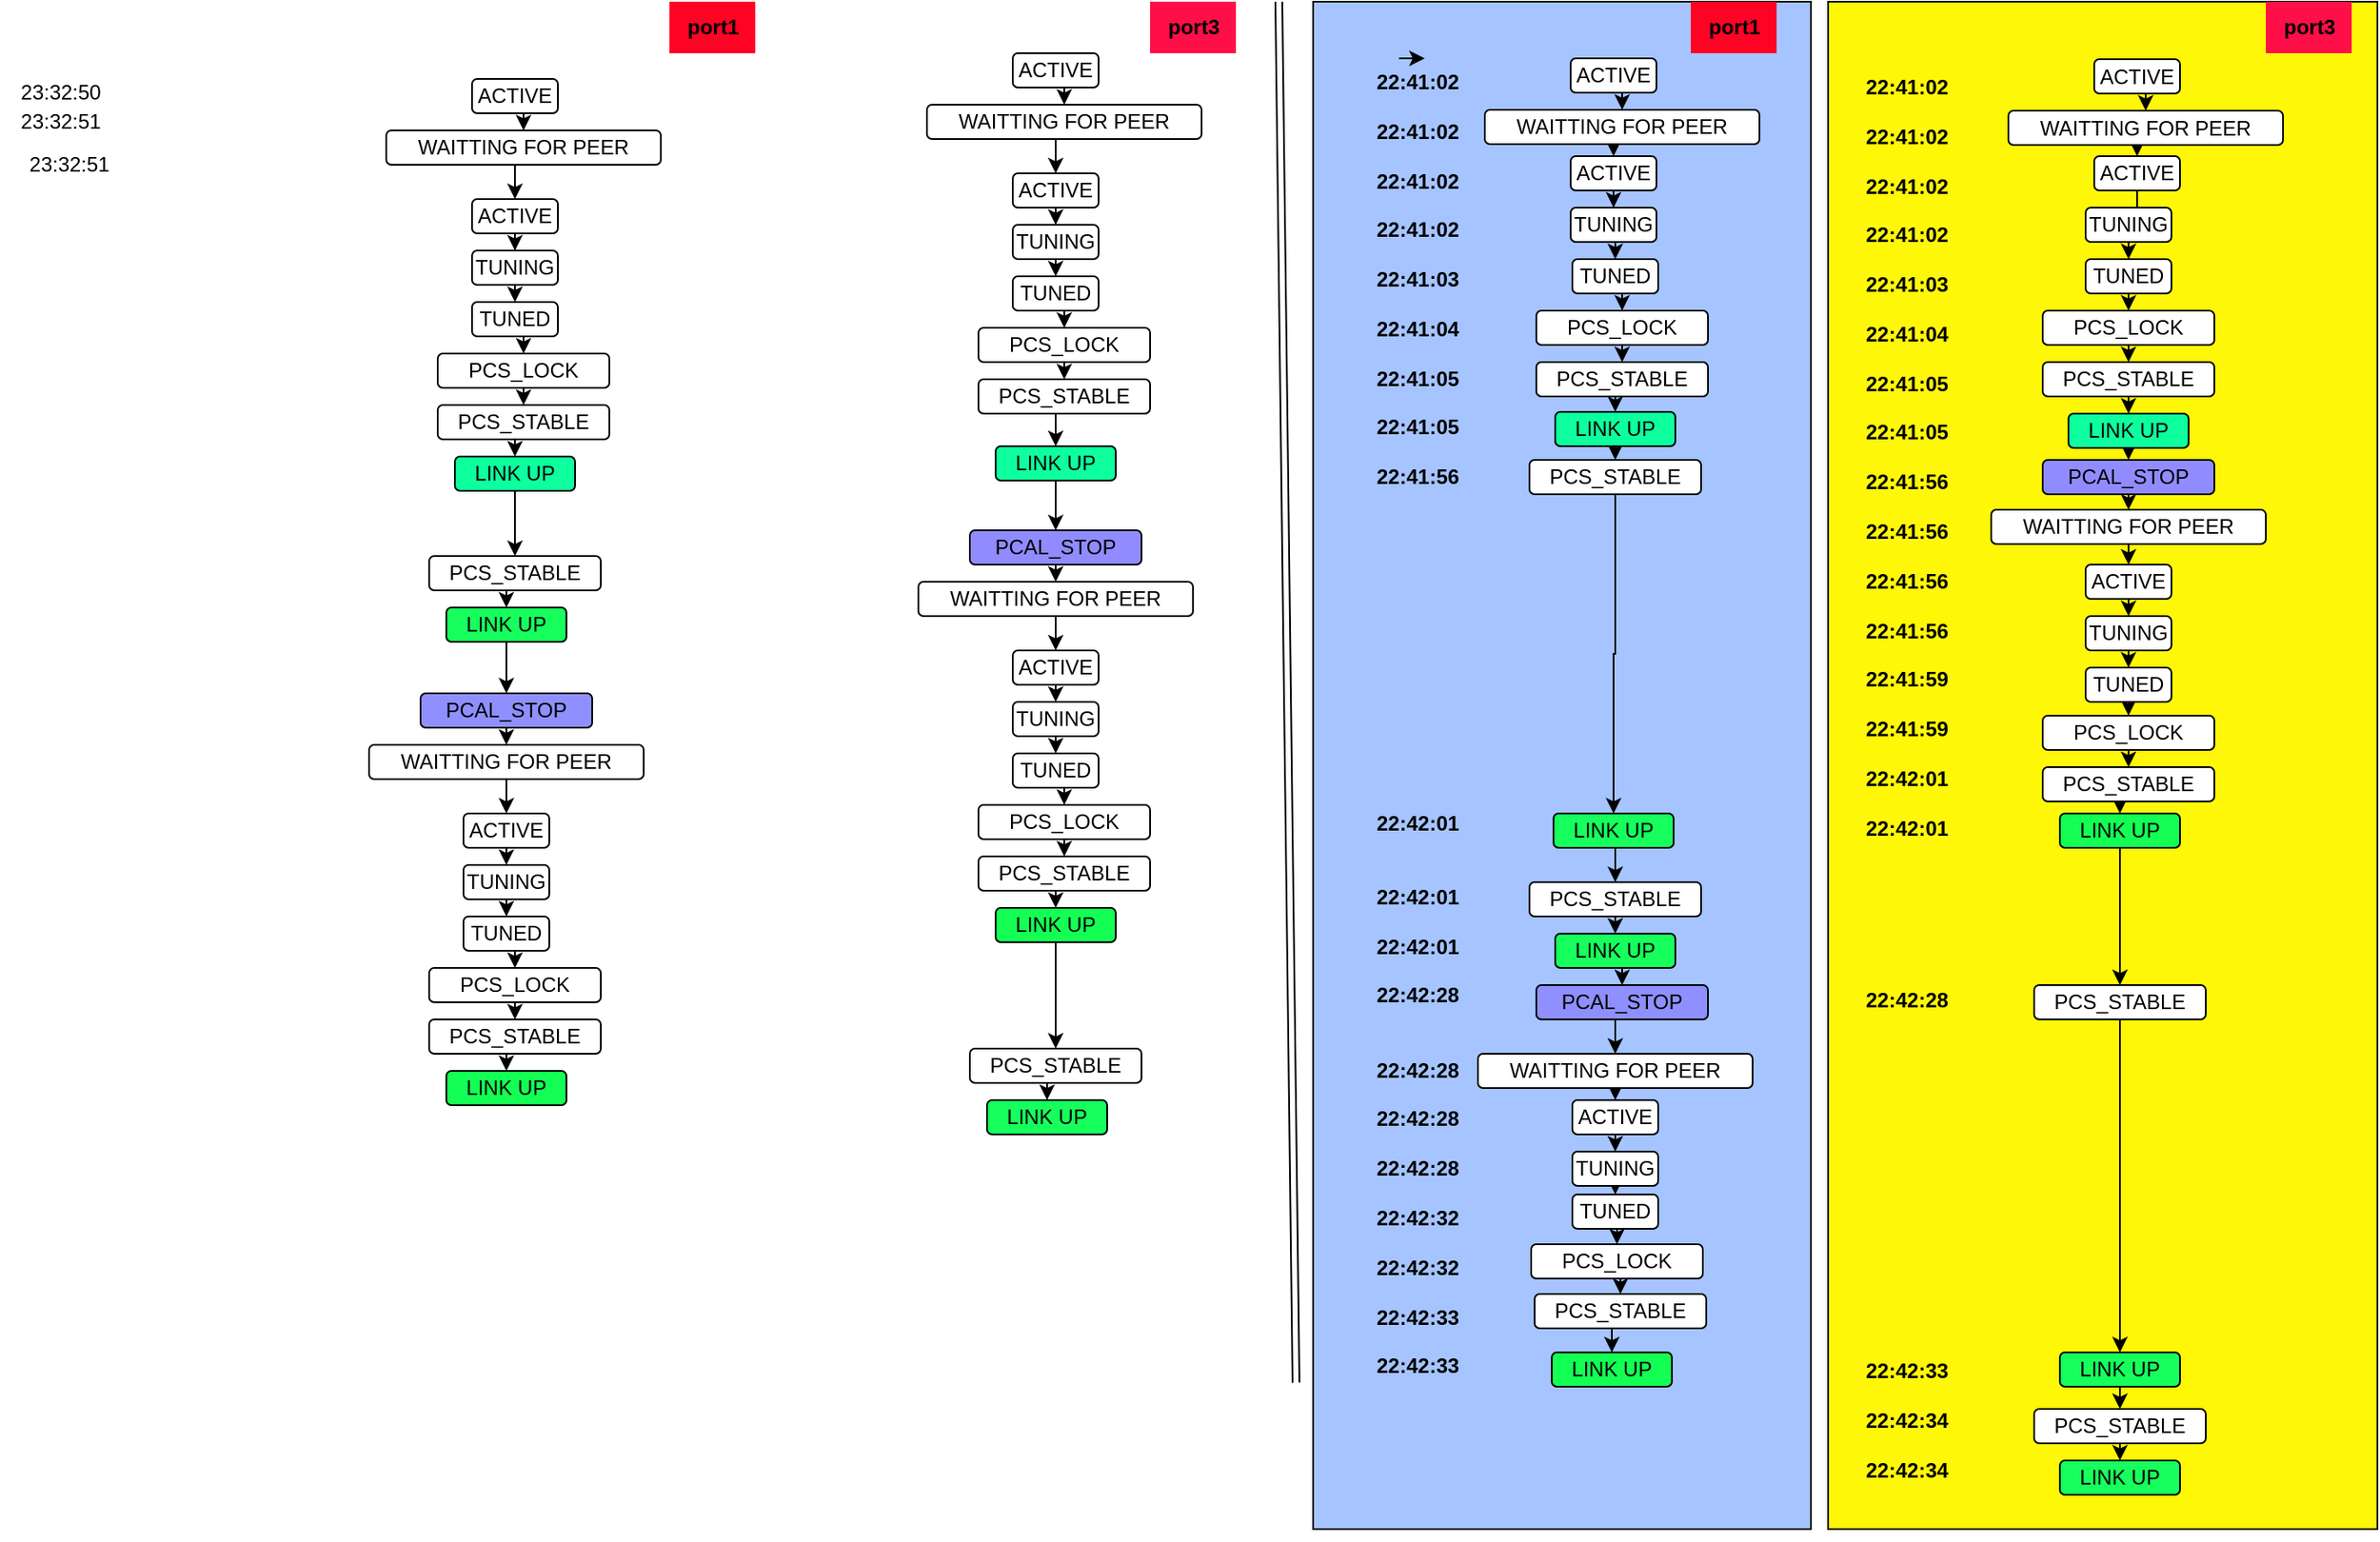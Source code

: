 <mxfile version="24.8.4">
  <diagram name="Page-1" id="fhFAsCIzdXZGrrx_TjSN">
    <mxGraphModel dx="1207" dy="592" grid="1" gridSize="10" guides="1" tooltips="1" connect="1" arrows="1" fold="1" page="1" pageScale="1" pageWidth="850" pageHeight="1100" math="0" shadow="0">
      <root>
        <mxCell id="0" />
        <mxCell id="1" parent="0" />
        <mxCell id="82fhSveqvJyXGWOy6nE--80" value="" style="whiteSpace=wrap;html=1;fillColor=#A6C4FF;" parent="1" vertex="1">
          <mxGeometry x="800" width="290" height="890" as="geometry" />
        </mxCell>
        <mxCell id="82fhSveqvJyXGWOy6nE--79" value="" style="whiteSpace=wrap;html=1;fillColor=#FFF708;" parent="1" vertex="1">
          <mxGeometry x="1100" width="320" height="890" as="geometry" />
        </mxCell>
        <mxCell id="82fhSveqvJyXGWOy6nE--40" style="edgeStyle=orthogonalEdgeStyle;rounded=0;orthogonalLoop=1;jettySize=auto;html=1;exitX=0.5;exitY=1;exitDx=0;exitDy=0;entryX=0.5;entryY=0;entryDx=0;entryDy=0;" parent="1" source="82fhSveqvJyXGWOy6nE--41" target="82fhSveqvJyXGWOy6nE--43" edge="1">
          <mxGeometry relative="1" as="geometry" />
        </mxCell>
        <mxCell id="82fhSveqvJyXGWOy6nE--41" value="ACTIVE" style="rounded=1;whiteSpace=wrap;html=1;" parent="1" vertex="1">
          <mxGeometry x="310" y="45" width="50" height="20" as="geometry" />
        </mxCell>
        <mxCell id="82fhSveqvJyXGWOy6nE--42" style="edgeStyle=orthogonalEdgeStyle;rounded=0;orthogonalLoop=1;jettySize=auto;html=1;exitX=0.5;exitY=1;exitDx=0;exitDy=0;entryX=0.5;entryY=0;entryDx=0;entryDy=0;" parent="1" source="82fhSveqvJyXGWOy6nE--43" target="82fhSveqvJyXGWOy6nE--45" edge="1">
          <mxGeometry relative="1" as="geometry" />
        </mxCell>
        <mxCell id="82fhSveqvJyXGWOy6nE--43" value="WAITTING FOR PEER" style="rounded=1;whiteSpace=wrap;html=1;" parent="1" vertex="1">
          <mxGeometry x="260" y="75" width="160" height="20" as="geometry" />
        </mxCell>
        <mxCell id="82fhSveqvJyXGWOy6nE--44" style="edgeStyle=orthogonalEdgeStyle;rounded=0;orthogonalLoop=1;jettySize=auto;html=1;exitX=0.5;exitY=1;exitDx=0;exitDy=0;" parent="1" source="82fhSveqvJyXGWOy6nE--45" target="82fhSveqvJyXGWOy6nE--47" edge="1">
          <mxGeometry relative="1" as="geometry" />
        </mxCell>
        <mxCell id="82fhSveqvJyXGWOy6nE--45" value="ACTIVE" style="rounded=1;whiteSpace=wrap;html=1;" parent="1" vertex="1">
          <mxGeometry x="310" y="115" width="50" height="20" as="geometry" />
        </mxCell>
        <mxCell id="82fhSveqvJyXGWOy6nE--46" style="edgeStyle=orthogonalEdgeStyle;rounded=0;orthogonalLoop=1;jettySize=auto;html=1;exitX=0.5;exitY=1;exitDx=0;exitDy=0;entryX=0.5;entryY=0;entryDx=0;entryDy=0;" parent="1" source="82fhSveqvJyXGWOy6nE--47" target="82fhSveqvJyXGWOy6nE--49" edge="1">
          <mxGeometry relative="1" as="geometry" />
        </mxCell>
        <mxCell id="82fhSveqvJyXGWOy6nE--47" value="TUNING" style="rounded=1;whiteSpace=wrap;html=1;" parent="1" vertex="1">
          <mxGeometry x="310" y="145" width="50" height="20" as="geometry" />
        </mxCell>
        <mxCell id="82fhSveqvJyXGWOy6nE--48" style="edgeStyle=orthogonalEdgeStyle;rounded=0;orthogonalLoop=1;jettySize=auto;html=1;exitX=0.5;exitY=1;exitDx=0;exitDy=0;entryX=0.5;entryY=0;entryDx=0;entryDy=0;" parent="1" source="82fhSveqvJyXGWOy6nE--49" target="82fhSveqvJyXGWOy6nE--51" edge="1">
          <mxGeometry relative="1" as="geometry" />
        </mxCell>
        <mxCell id="82fhSveqvJyXGWOy6nE--49" value="TUNED" style="rounded=1;whiteSpace=wrap;html=1;" parent="1" vertex="1">
          <mxGeometry x="310" y="175" width="50" height="20" as="geometry" />
        </mxCell>
        <mxCell id="82fhSveqvJyXGWOy6nE--50" style="edgeStyle=orthogonalEdgeStyle;rounded=0;orthogonalLoop=1;jettySize=auto;html=1;exitX=0.5;exitY=1;exitDx=0;exitDy=0;entryX=0.5;entryY=0;entryDx=0;entryDy=0;" parent="1" source="82fhSveqvJyXGWOy6nE--51" target="82fhSveqvJyXGWOy6nE--53" edge="1">
          <mxGeometry relative="1" as="geometry" />
        </mxCell>
        <mxCell id="82fhSveqvJyXGWOy6nE--51" value="PCS_LOCK" style="rounded=1;whiteSpace=wrap;html=1;" parent="1" vertex="1">
          <mxGeometry x="290" y="205" width="100" height="20" as="geometry" />
        </mxCell>
        <mxCell id="82fhSveqvJyXGWOy6nE--52" style="edgeStyle=orthogonalEdgeStyle;rounded=0;orthogonalLoop=1;jettySize=auto;html=1;exitX=0.5;exitY=1;exitDx=0;exitDy=0;entryX=0.5;entryY=0;entryDx=0;entryDy=0;" parent="1" source="82fhSveqvJyXGWOy6nE--53" target="82fhSveqvJyXGWOy6nE--55" edge="1">
          <mxGeometry relative="1" as="geometry" />
        </mxCell>
        <mxCell id="82fhSveqvJyXGWOy6nE--53" value="PCS_STABLE" style="rounded=1;whiteSpace=wrap;html=1;" parent="1" vertex="1">
          <mxGeometry x="290" y="235" width="100" height="20" as="geometry" />
        </mxCell>
        <mxCell id="-c0DdPRZS2cD63ygfUqH-4" style="edgeStyle=orthogonalEdgeStyle;rounded=0;orthogonalLoop=1;jettySize=auto;html=1;exitX=0.5;exitY=1;exitDx=0;exitDy=0;entryX=0.5;entryY=0;entryDx=0;entryDy=0;" edge="1" parent="1" source="82fhSveqvJyXGWOy6nE--55" target="82fhSveqvJyXGWOy6nE--73">
          <mxGeometry relative="1" as="geometry" />
        </mxCell>
        <mxCell id="82fhSveqvJyXGWOy6nE--55" value="LINK UP" style="rounded=1;whiteSpace=wrap;html=1;fillColor=#0DFF9E;" parent="1" vertex="1">
          <mxGeometry x="300" y="265" width="70" height="20" as="geometry" />
        </mxCell>
        <mxCell id="82fhSveqvJyXGWOy6nE--56" style="edgeStyle=orthogonalEdgeStyle;rounded=0;orthogonalLoop=1;jettySize=auto;html=1;exitX=0.5;exitY=1;exitDx=0;exitDy=0;entryX=0.5;entryY=0;entryDx=0;entryDy=0;" parent="1" source="82fhSveqvJyXGWOy6nE--57" target="82fhSveqvJyXGWOy6nE--59" edge="1">
          <mxGeometry relative="1" as="geometry" />
        </mxCell>
        <mxCell id="82fhSveqvJyXGWOy6nE--57" value="PCAL_STOP" style="rounded=1;whiteSpace=wrap;html=1;fillColor=#8F8FFF;" parent="1" vertex="1">
          <mxGeometry x="280" y="403" width="100" height="20" as="geometry" />
        </mxCell>
        <mxCell id="82fhSveqvJyXGWOy6nE--58" style="edgeStyle=orthogonalEdgeStyle;rounded=0;orthogonalLoop=1;jettySize=auto;html=1;exitX=0.5;exitY=1;exitDx=0;exitDy=0;entryX=0.5;entryY=0;entryDx=0;entryDy=0;" parent="1" source="82fhSveqvJyXGWOy6nE--59" target="82fhSveqvJyXGWOy6nE--61" edge="1">
          <mxGeometry relative="1" as="geometry" />
        </mxCell>
        <mxCell id="82fhSveqvJyXGWOy6nE--59" value="WAITTING FOR PEER" style="rounded=1;whiteSpace=wrap;html=1;" parent="1" vertex="1">
          <mxGeometry x="250" y="433" width="160" height="20" as="geometry" />
        </mxCell>
        <mxCell id="82fhSveqvJyXGWOy6nE--60" style="edgeStyle=orthogonalEdgeStyle;rounded=0;orthogonalLoop=1;jettySize=auto;html=1;exitX=0.5;exitY=1;exitDx=0;exitDy=0;entryX=0.5;entryY=0;entryDx=0;entryDy=0;" parent="1" source="82fhSveqvJyXGWOy6nE--61" target="82fhSveqvJyXGWOy6nE--63" edge="1">
          <mxGeometry relative="1" as="geometry" />
        </mxCell>
        <mxCell id="82fhSveqvJyXGWOy6nE--61" value="ACTIVE" style="rounded=1;whiteSpace=wrap;html=1;" parent="1" vertex="1">
          <mxGeometry x="305" y="473" width="50" height="20" as="geometry" />
        </mxCell>
        <mxCell id="82fhSveqvJyXGWOy6nE--62" style="edgeStyle=orthogonalEdgeStyle;rounded=0;orthogonalLoop=1;jettySize=auto;html=1;exitX=0.5;exitY=1;exitDx=0;exitDy=0;entryX=0.5;entryY=0;entryDx=0;entryDy=0;" parent="1" source="82fhSveqvJyXGWOy6nE--63" target="82fhSveqvJyXGWOy6nE--65" edge="1">
          <mxGeometry relative="1" as="geometry" />
        </mxCell>
        <mxCell id="82fhSveqvJyXGWOy6nE--63" value="TUNING" style="rounded=1;whiteSpace=wrap;html=1;" parent="1" vertex="1">
          <mxGeometry x="305" y="503" width="50" height="20" as="geometry" />
        </mxCell>
        <mxCell id="82fhSveqvJyXGWOy6nE--64" style="edgeStyle=orthogonalEdgeStyle;rounded=0;orthogonalLoop=1;jettySize=auto;html=1;exitX=0.5;exitY=1;exitDx=0;exitDy=0;entryX=0.5;entryY=0;entryDx=0;entryDy=0;" parent="1" source="82fhSveqvJyXGWOy6nE--65" target="82fhSveqvJyXGWOy6nE--67" edge="1">
          <mxGeometry relative="1" as="geometry" />
        </mxCell>
        <mxCell id="82fhSveqvJyXGWOy6nE--65" value="TUNED" style="rounded=1;whiteSpace=wrap;html=1;" parent="1" vertex="1">
          <mxGeometry x="305" y="533" width="50" height="20" as="geometry" />
        </mxCell>
        <mxCell id="82fhSveqvJyXGWOy6nE--66" style="edgeStyle=orthogonalEdgeStyle;rounded=0;orthogonalLoop=1;jettySize=auto;html=1;exitX=0.5;exitY=1;exitDx=0;exitDy=0;entryX=0.5;entryY=0;entryDx=0;entryDy=0;" parent="1" source="82fhSveqvJyXGWOy6nE--67" target="82fhSveqvJyXGWOy6nE--69" edge="1">
          <mxGeometry relative="1" as="geometry" />
        </mxCell>
        <mxCell id="82fhSveqvJyXGWOy6nE--67" value="PCS_LOCK" style="rounded=1;whiteSpace=wrap;html=1;" parent="1" vertex="1">
          <mxGeometry x="285" y="563" width="100" height="20" as="geometry" />
        </mxCell>
        <mxCell id="82fhSveqvJyXGWOy6nE--68" style="edgeStyle=orthogonalEdgeStyle;rounded=0;orthogonalLoop=1;jettySize=auto;html=1;exitX=0.5;exitY=1;exitDx=0;exitDy=0;entryX=0.5;entryY=0;entryDx=0;entryDy=0;" parent="1" source="82fhSveqvJyXGWOy6nE--69" target="82fhSveqvJyXGWOy6nE--71" edge="1">
          <mxGeometry relative="1" as="geometry" />
        </mxCell>
        <mxCell id="82fhSveqvJyXGWOy6nE--69" value="PCS_STABLE" style="rounded=1;whiteSpace=wrap;html=1;" parent="1" vertex="1">
          <mxGeometry x="285" y="593" width="100" height="20" as="geometry" />
        </mxCell>
        <mxCell id="82fhSveqvJyXGWOy6nE--71" value="LINK UP" style="rounded=1;whiteSpace=wrap;html=1;fillColor=#14FF53;" parent="1" vertex="1">
          <mxGeometry x="295" y="623" width="70" height="20" as="geometry" />
        </mxCell>
        <mxCell id="82fhSveqvJyXGWOy6nE--72" style="edgeStyle=orthogonalEdgeStyle;rounded=0;orthogonalLoop=1;jettySize=auto;html=1;exitX=0.5;exitY=1;exitDx=0;exitDy=0;entryX=0.5;entryY=0;entryDx=0;entryDy=0;" parent="1" source="82fhSveqvJyXGWOy6nE--73" target="82fhSveqvJyXGWOy6nE--74" edge="1">
          <mxGeometry relative="1" as="geometry" />
        </mxCell>
        <mxCell id="82fhSveqvJyXGWOy6nE--73" value="PCS_STABLE" style="rounded=1;whiteSpace=wrap;html=1;" parent="1" vertex="1">
          <mxGeometry x="285" y="323" width="100" height="20" as="geometry" />
        </mxCell>
        <mxCell id="-c0DdPRZS2cD63ygfUqH-5" style="edgeStyle=orthogonalEdgeStyle;rounded=0;orthogonalLoop=1;jettySize=auto;html=1;exitX=0.5;exitY=1;exitDx=0;exitDy=0;" edge="1" parent="1" source="82fhSveqvJyXGWOy6nE--74" target="82fhSveqvJyXGWOy6nE--57">
          <mxGeometry relative="1" as="geometry" />
        </mxCell>
        <mxCell id="82fhSveqvJyXGWOy6nE--74" value="LINK UP" style="rounded=1;whiteSpace=wrap;html=1;fillColor=#17FF5D;" parent="1" vertex="1">
          <mxGeometry x="295" y="353" width="70" height="20" as="geometry" />
        </mxCell>
        <mxCell id="82fhSveqvJyXGWOy6nE--82" value="port1" style="text;html=1;align=center;verticalAlign=middle;resizable=0;points=[];autosize=1;strokeColor=none;fillColor=#FF0324;fontStyle=1" parent="1" vertex="1">
          <mxGeometry x="425" width="50" height="30" as="geometry" />
        </mxCell>
        <mxCell id="-c0DdPRZS2cD63ygfUqH-6" style="edgeStyle=orthogonalEdgeStyle;rounded=0;orthogonalLoop=1;jettySize=auto;html=1;exitX=0.5;exitY=1;exitDx=0;exitDy=0;entryX=0.5;entryY=0;entryDx=0;entryDy=0;" edge="1" parent="1" source="-c0DdPRZS2cD63ygfUqH-7" target="-c0DdPRZS2cD63ygfUqH-9">
          <mxGeometry relative="1" as="geometry" />
        </mxCell>
        <mxCell id="-c0DdPRZS2cD63ygfUqH-7" value="ACTIVE" style="rounded=1;whiteSpace=wrap;html=1;" vertex="1" parent="1">
          <mxGeometry x="625" y="30" width="50" height="20" as="geometry" />
        </mxCell>
        <mxCell id="-c0DdPRZS2cD63ygfUqH-8" style="edgeStyle=orthogonalEdgeStyle;rounded=0;orthogonalLoop=1;jettySize=auto;html=1;exitX=0.5;exitY=1;exitDx=0;exitDy=0;entryX=0.5;entryY=0;entryDx=0;entryDy=0;" edge="1" parent="1" source="-c0DdPRZS2cD63ygfUqH-9" target="-c0DdPRZS2cD63ygfUqH-11">
          <mxGeometry relative="1" as="geometry" />
        </mxCell>
        <mxCell id="-c0DdPRZS2cD63ygfUqH-9" value="WAITTING FOR PEER" style="rounded=1;whiteSpace=wrap;html=1;" vertex="1" parent="1">
          <mxGeometry x="575" y="60" width="160" height="20" as="geometry" />
        </mxCell>
        <mxCell id="-c0DdPRZS2cD63ygfUqH-10" style="edgeStyle=orthogonalEdgeStyle;rounded=0;orthogonalLoop=1;jettySize=auto;html=1;exitX=0.5;exitY=1;exitDx=0;exitDy=0;" edge="1" parent="1" source="-c0DdPRZS2cD63ygfUqH-11" target="-c0DdPRZS2cD63ygfUqH-13">
          <mxGeometry relative="1" as="geometry" />
        </mxCell>
        <mxCell id="-c0DdPRZS2cD63ygfUqH-11" value="ACTIVE" style="rounded=1;whiteSpace=wrap;html=1;" vertex="1" parent="1">
          <mxGeometry x="625" y="100" width="50" height="20" as="geometry" />
        </mxCell>
        <mxCell id="-c0DdPRZS2cD63ygfUqH-12" style="edgeStyle=orthogonalEdgeStyle;rounded=0;orthogonalLoop=1;jettySize=auto;html=1;exitX=0.5;exitY=1;exitDx=0;exitDy=0;entryX=0.5;entryY=0;entryDx=0;entryDy=0;" edge="1" parent="1" source="-c0DdPRZS2cD63ygfUqH-13" target="-c0DdPRZS2cD63ygfUqH-15">
          <mxGeometry relative="1" as="geometry" />
        </mxCell>
        <mxCell id="-c0DdPRZS2cD63ygfUqH-13" value="TUNING" style="rounded=1;whiteSpace=wrap;html=1;" vertex="1" parent="1">
          <mxGeometry x="625" y="130" width="50" height="20" as="geometry" />
        </mxCell>
        <mxCell id="-c0DdPRZS2cD63ygfUqH-14" style="edgeStyle=orthogonalEdgeStyle;rounded=0;orthogonalLoop=1;jettySize=auto;html=1;exitX=0.5;exitY=1;exitDx=0;exitDy=0;entryX=0.5;entryY=0;entryDx=0;entryDy=0;" edge="1" parent="1" source="-c0DdPRZS2cD63ygfUqH-15" target="-c0DdPRZS2cD63ygfUqH-17">
          <mxGeometry relative="1" as="geometry" />
        </mxCell>
        <mxCell id="-c0DdPRZS2cD63ygfUqH-15" value="TUNED" style="rounded=1;whiteSpace=wrap;html=1;" vertex="1" parent="1">
          <mxGeometry x="625" y="160" width="50" height="20" as="geometry" />
        </mxCell>
        <mxCell id="-c0DdPRZS2cD63ygfUqH-16" style="edgeStyle=orthogonalEdgeStyle;rounded=0;orthogonalLoop=1;jettySize=auto;html=1;exitX=0.5;exitY=1;exitDx=0;exitDy=0;entryX=0.5;entryY=0;entryDx=0;entryDy=0;" edge="1" parent="1" source="-c0DdPRZS2cD63ygfUqH-17" target="-c0DdPRZS2cD63ygfUqH-19">
          <mxGeometry relative="1" as="geometry" />
        </mxCell>
        <mxCell id="-c0DdPRZS2cD63ygfUqH-17" value="PCS_LOCK" style="rounded=1;whiteSpace=wrap;html=1;" vertex="1" parent="1">
          <mxGeometry x="605" y="190" width="100" height="20" as="geometry" />
        </mxCell>
        <mxCell id="-c0DdPRZS2cD63ygfUqH-18" style="edgeStyle=orthogonalEdgeStyle;rounded=0;orthogonalLoop=1;jettySize=auto;html=1;exitX=0.5;exitY=1;exitDx=0;exitDy=0;entryX=0.5;entryY=0;entryDx=0;entryDy=0;" edge="1" parent="1" source="-c0DdPRZS2cD63ygfUqH-19" target="-c0DdPRZS2cD63ygfUqH-21">
          <mxGeometry relative="1" as="geometry" />
        </mxCell>
        <mxCell id="-c0DdPRZS2cD63ygfUqH-19" value="PCS_STABLE" style="rounded=1;whiteSpace=wrap;html=1;" vertex="1" parent="1">
          <mxGeometry x="605" y="220" width="100" height="20" as="geometry" />
        </mxCell>
        <mxCell id="-c0DdPRZS2cD63ygfUqH-20" style="edgeStyle=orthogonalEdgeStyle;rounded=0;orthogonalLoop=1;jettySize=auto;html=1;exitX=0.5;exitY=1;exitDx=0;exitDy=0;entryX=0.5;entryY=0;entryDx=0;entryDy=0;" edge="1" parent="1" source="-c0DdPRZS2cD63ygfUqH-21" target="-c0DdPRZS2cD63ygfUqH-23">
          <mxGeometry relative="1" as="geometry" />
        </mxCell>
        <mxCell id="-c0DdPRZS2cD63ygfUqH-21" value="LINK UP" style="rounded=1;whiteSpace=wrap;html=1;fillColor=#0DFF9E;" vertex="1" parent="1">
          <mxGeometry x="615" y="259" width="70" height="20" as="geometry" />
        </mxCell>
        <mxCell id="-c0DdPRZS2cD63ygfUqH-22" style="edgeStyle=orthogonalEdgeStyle;rounded=0;orthogonalLoop=1;jettySize=auto;html=1;exitX=0.5;exitY=1;exitDx=0;exitDy=0;entryX=0.5;entryY=0;entryDx=0;entryDy=0;" edge="1" parent="1" source="-c0DdPRZS2cD63ygfUqH-23" target="-c0DdPRZS2cD63ygfUqH-25">
          <mxGeometry relative="1" as="geometry" />
        </mxCell>
        <mxCell id="-c0DdPRZS2cD63ygfUqH-23" value="PCAL_STOP" style="rounded=1;whiteSpace=wrap;html=1;fillColor=#908CFF;" vertex="1" parent="1">
          <mxGeometry x="600" y="308" width="100" height="20" as="geometry" />
        </mxCell>
        <mxCell id="-c0DdPRZS2cD63ygfUqH-24" style="edgeStyle=orthogonalEdgeStyle;rounded=0;orthogonalLoop=1;jettySize=auto;html=1;exitX=0.5;exitY=1;exitDx=0;exitDy=0;entryX=0.5;entryY=0;entryDx=0;entryDy=0;" edge="1" parent="1" source="-c0DdPRZS2cD63ygfUqH-25" target="-c0DdPRZS2cD63ygfUqH-27">
          <mxGeometry relative="1" as="geometry" />
        </mxCell>
        <mxCell id="-c0DdPRZS2cD63ygfUqH-25" value="WAITTING FOR PEER" style="rounded=1;whiteSpace=wrap;html=1;" vertex="1" parent="1">
          <mxGeometry x="570" y="338" width="160" height="20" as="geometry" />
        </mxCell>
        <mxCell id="-c0DdPRZS2cD63ygfUqH-26" style="edgeStyle=orthogonalEdgeStyle;rounded=0;orthogonalLoop=1;jettySize=auto;html=1;exitX=0.5;exitY=1;exitDx=0;exitDy=0;entryX=0.5;entryY=0;entryDx=0;entryDy=0;" edge="1" parent="1" source="-c0DdPRZS2cD63ygfUqH-27" target="-c0DdPRZS2cD63ygfUqH-29">
          <mxGeometry relative="1" as="geometry" />
        </mxCell>
        <mxCell id="-c0DdPRZS2cD63ygfUqH-27" value="ACTIVE" style="rounded=1;whiteSpace=wrap;html=1;" vertex="1" parent="1">
          <mxGeometry x="625" y="378" width="50" height="20" as="geometry" />
        </mxCell>
        <mxCell id="-c0DdPRZS2cD63ygfUqH-28" style="edgeStyle=orthogonalEdgeStyle;rounded=0;orthogonalLoop=1;jettySize=auto;html=1;exitX=0.5;exitY=1;exitDx=0;exitDy=0;entryX=0.5;entryY=0;entryDx=0;entryDy=0;" edge="1" parent="1" source="-c0DdPRZS2cD63ygfUqH-29" target="-c0DdPRZS2cD63ygfUqH-31">
          <mxGeometry relative="1" as="geometry" />
        </mxCell>
        <mxCell id="-c0DdPRZS2cD63ygfUqH-29" value="TUNING" style="rounded=1;whiteSpace=wrap;html=1;" vertex="1" parent="1">
          <mxGeometry x="625" y="408" width="50" height="20" as="geometry" />
        </mxCell>
        <mxCell id="-c0DdPRZS2cD63ygfUqH-30" style="edgeStyle=orthogonalEdgeStyle;rounded=0;orthogonalLoop=1;jettySize=auto;html=1;exitX=0.5;exitY=1;exitDx=0;exitDy=0;entryX=0.5;entryY=0;entryDx=0;entryDy=0;" edge="1" parent="1" source="-c0DdPRZS2cD63ygfUqH-31" target="-c0DdPRZS2cD63ygfUqH-33">
          <mxGeometry relative="1" as="geometry" />
        </mxCell>
        <mxCell id="-c0DdPRZS2cD63ygfUqH-31" value="TUNED" style="rounded=1;whiteSpace=wrap;html=1;" vertex="1" parent="1">
          <mxGeometry x="625" y="438" width="50" height="20" as="geometry" />
        </mxCell>
        <mxCell id="-c0DdPRZS2cD63ygfUqH-32" style="edgeStyle=orthogonalEdgeStyle;rounded=0;orthogonalLoop=1;jettySize=auto;html=1;exitX=0.5;exitY=1;exitDx=0;exitDy=0;entryX=0.5;entryY=0;entryDx=0;entryDy=0;" edge="1" parent="1" source="-c0DdPRZS2cD63ygfUqH-33" target="-c0DdPRZS2cD63ygfUqH-35">
          <mxGeometry relative="1" as="geometry" />
        </mxCell>
        <mxCell id="-c0DdPRZS2cD63ygfUqH-33" value="PCS_LOCK" style="rounded=1;whiteSpace=wrap;html=1;" vertex="1" parent="1">
          <mxGeometry x="605" y="468" width="100" height="20" as="geometry" />
        </mxCell>
        <mxCell id="-c0DdPRZS2cD63ygfUqH-34" style="edgeStyle=orthogonalEdgeStyle;rounded=0;orthogonalLoop=1;jettySize=auto;html=1;exitX=0.5;exitY=1;exitDx=0;exitDy=0;entryX=0.5;entryY=0;entryDx=0;entryDy=0;" edge="1" parent="1" source="-c0DdPRZS2cD63ygfUqH-35" target="-c0DdPRZS2cD63ygfUqH-37">
          <mxGeometry relative="1" as="geometry" />
        </mxCell>
        <mxCell id="-c0DdPRZS2cD63ygfUqH-35" value="PCS_STABLE" style="rounded=1;whiteSpace=wrap;html=1;" vertex="1" parent="1">
          <mxGeometry x="605" y="498" width="100" height="20" as="geometry" />
        </mxCell>
        <mxCell id="-c0DdPRZS2cD63ygfUqH-36" style="edgeStyle=orthogonalEdgeStyle;rounded=0;orthogonalLoop=1;jettySize=auto;html=1;exitX=0.5;exitY=1;exitDx=0;exitDy=0;entryX=0.5;entryY=0;entryDx=0;entryDy=0;" edge="1" parent="1" source="-c0DdPRZS2cD63ygfUqH-37" target="-c0DdPRZS2cD63ygfUqH-39">
          <mxGeometry relative="1" as="geometry" />
        </mxCell>
        <mxCell id="-c0DdPRZS2cD63ygfUqH-37" value="LINK UP" style="rounded=1;whiteSpace=wrap;html=1;fillColor=#14FF53;" vertex="1" parent="1">
          <mxGeometry x="615" y="528" width="70" height="20" as="geometry" />
        </mxCell>
        <mxCell id="-c0DdPRZS2cD63ygfUqH-38" style="edgeStyle=orthogonalEdgeStyle;rounded=0;orthogonalLoop=1;jettySize=auto;html=1;exitX=0.5;exitY=1;exitDx=0;exitDy=0;entryX=0.5;entryY=0;entryDx=0;entryDy=0;" edge="1" parent="1" source="-c0DdPRZS2cD63ygfUqH-39" target="-c0DdPRZS2cD63ygfUqH-40">
          <mxGeometry relative="1" as="geometry" />
        </mxCell>
        <mxCell id="-c0DdPRZS2cD63ygfUqH-39" value="PCS_STABLE" style="rounded=1;whiteSpace=wrap;html=1;" vertex="1" parent="1">
          <mxGeometry x="600" y="610" width="100" height="20" as="geometry" />
        </mxCell>
        <mxCell id="-c0DdPRZS2cD63ygfUqH-40" value="LINK UP" style="rounded=1;whiteSpace=wrap;html=1;fillColor=#17FF5D;" vertex="1" parent="1">
          <mxGeometry x="610" y="640" width="70" height="20" as="geometry" />
        </mxCell>
        <mxCell id="-c0DdPRZS2cD63ygfUqH-41" value="port3" style="text;html=1;align=center;verticalAlign=middle;resizable=0;points=[];autosize=1;strokeColor=none;fillColor=#FF0F47;fontStyle=1" vertex="1" parent="1">
          <mxGeometry x="705" width="50" height="30" as="geometry" />
        </mxCell>
        <mxCell id="-c0DdPRZS2cD63ygfUqH-43" value="23:32:50" style="text;html=1;align=center;verticalAlign=middle;resizable=0;points=[];autosize=1;strokeColor=none;fillColor=none;" vertex="1" parent="1">
          <mxGeometry x="35" y="38" width="70" height="30" as="geometry" />
        </mxCell>
        <mxCell id="-c0DdPRZS2cD63ygfUqH-44" value="23:32:51" style="text;html=1;align=center;verticalAlign=middle;resizable=0;points=[];autosize=1;strokeColor=none;fillColor=none;" vertex="1" parent="1">
          <mxGeometry x="35" y="55" width="70" height="30" as="geometry" />
        </mxCell>
        <mxCell id="-c0DdPRZS2cD63ygfUqH-45" value="23:32:51" style="text;html=1;align=center;verticalAlign=middle;resizable=0;points=[];autosize=1;strokeColor=none;fillColor=none;" vertex="1" parent="1">
          <mxGeometry x="40" y="80" width="70" height="30" as="geometry" />
        </mxCell>
        <mxCell id="-c0DdPRZS2cD63ygfUqH-46" style="edgeStyle=orthogonalEdgeStyle;rounded=0;orthogonalLoop=1;jettySize=auto;html=1;exitX=0.5;exitY=1;exitDx=0;exitDy=0;entryX=0.5;entryY=0;entryDx=0;entryDy=0;" edge="1" parent="1" source="-c0DdPRZS2cD63ygfUqH-47" target="-c0DdPRZS2cD63ygfUqH-49">
          <mxGeometry relative="1" as="geometry" />
        </mxCell>
        <mxCell id="-c0DdPRZS2cD63ygfUqH-47" value="ACTIVE" style="rounded=1;whiteSpace=wrap;html=1;" vertex="1" parent="1">
          <mxGeometry x="950" y="33" width="50" height="20" as="geometry" />
        </mxCell>
        <mxCell id="-c0DdPRZS2cD63ygfUqH-48" style="edgeStyle=orthogonalEdgeStyle;rounded=0;orthogonalLoop=1;jettySize=auto;html=1;exitX=0.5;exitY=1;exitDx=0;exitDy=0;entryX=0.5;entryY=0;entryDx=0;entryDy=0;" edge="1" parent="1" source="-c0DdPRZS2cD63ygfUqH-49" target="-c0DdPRZS2cD63ygfUqH-51">
          <mxGeometry relative="1" as="geometry" />
        </mxCell>
        <mxCell id="-c0DdPRZS2cD63ygfUqH-49" value="WAITTING FOR PEER" style="rounded=1;whiteSpace=wrap;html=1;" vertex="1" parent="1">
          <mxGeometry x="900" y="63" width="160" height="20" as="geometry" />
        </mxCell>
        <mxCell id="-c0DdPRZS2cD63ygfUqH-50" style="edgeStyle=orthogonalEdgeStyle;rounded=0;orthogonalLoop=1;jettySize=auto;html=1;exitX=0.5;exitY=1;exitDx=0;exitDy=0;" edge="1" parent="1" source="-c0DdPRZS2cD63ygfUqH-51" target="-c0DdPRZS2cD63ygfUqH-53">
          <mxGeometry relative="1" as="geometry" />
        </mxCell>
        <mxCell id="-c0DdPRZS2cD63ygfUqH-51" value="ACTIVE" style="rounded=1;whiteSpace=wrap;html=1;" vertex="1" parent="1">
          <mxGeometry x="950" y="90" width="50" height="20" as="geometry" />
        </mxCell>
        <mxCell id="-c0DdPRZS2cD63ygfUqH-130" style="edgeStyle=orthogonalEdgeStyle;rounded=0;orthogonalLoop=1;jettySize=auto;html=1;exitX=0.5;exitY=1;exitDx=0;exitDy=0;entryX=0.5;entryY=0;entryDx=0;entryDy=0;" edge="1" parent="1" source="-c0DdPRZS2cD63ygfUqH-53" target="-c0DdPRZS2cD63ygfUqH-129">
          <mxGeometry relative="1" as="geometry" />
        </mxCell>
        <mxCell id="-c0DdPRZS2cD63ygfUqH-53" value="TUNING" style="rounded=1;whiteSpace=wrap;html=1;" vertex="1" parent="1">
          <mxGeometry x="950" y="120" width="50" height="20" as="geometry" />
        </mxCell>
        <mxCell id="-c0DdPRZS2cD63ygfUqH-56" style="edgeStyle=orthogonalEdgeStyle;rounded=0;orthogonalLoop=1;jettySize=auto;html=1;exitX=0.5;exitY=1;exitDx=0;exitDy=0;entryX=0.5;entryY=0;entryDx=0;entryDy=0;" edge="1" parent="1" source="-c0DdPRZS2cD63ygfUqH-57" target="-c0DdPRZS2cD63ygfUqH-59">
          <mxGeometry relative="1" as="geometry" />
        </mxCell>
        <mxCell id="-c0DdPRZS2cD63ygfUqH-57" value="PCS_LOCK" style="rounded=1;whiteSpace=wrap;html=1;" vertex="1" parent="1">
          <mxGeometry x="930" y="180" width="100" height="20" as="geometry" />
        </mxCell>
        <mxCell id="-c0DdPRZS2cD63ygfUqH-58" style="edgeStyle=orthogonalEdgeStyle;rounded=0;orthogonalLoop=1;jettySize=auto;html=1;exitX=0.5;exitY=1;exitDx=0;exitDy=0;entryX=0.5;entryY=0;entryDx=0;entryDy=0;" edge="1" parent="1" source="-c0DdPRZS2cD63ygfUqH-59" target="-c0DdPRZS2cD63ygfUqH-61">
          <mxGeometry relative="1" as="geometry" />
        </mxCell>
        <mxCell id="-c0DdPRZS2cD63ygfUqH-59" value="PCS_STABLE" style="rounded=1;whiteSpace=wrap;html=1;" vertex="1" parent="1">
          <mxGeometry x="930" y="210" width="100" height="20" as="geometry" />
        </mxCell>
        <mxCell id="-c0DdPRZS2cD63ygfUqH-60" style="edgeStyle=orthogonalEdgeStyle;rounded=0;orthogonalLoop=1;jettySize=auto;html=1;exitX=0.5;exitY=1;exitDx=0;exitDy=0;entryX=0.5;entryY=0;entryDx=0;entryDy=0;" edge="1" parent="1" source="-c0DdPRZS2cD63ygfUqH-61" target="-c0DdPRZS2cD63ygfUqH-78">
          <mxGeometry relative="1" as="geometry" />
        </mxCell>
        <mxCell id="-c0DdPRZS2cD63ygfUqH-61" value="LINK UP" style="rounded=1;whiteSpace=wrap;html=1;fillColor=#0DFF9E;" vertex="1" parent="1">
          <mxGeometry x="941" y="239" width="70" height="20" as="geometry" />
        </mxCell>
        <mxCell id="-c0DdPRZS2cD63ygfUqH-139" style="edgeStyle=orthogonalEdgeStyle;rounded=0;orthogonalLoop=1;jettySize=auto;html=1;exitX=0.5;exitY=1;exitDx=0;exitDy=0;entryX=0.5;entryY=0;entryDx=0;entryDy=0;" edge="1" parent="1" source="-c0DdPRZS2cD63ygfUqH-63" target="-c0DdPRZS2cD63ygfUqH-65">
          <mxGeometry relative="1" as="geometry" />
        </mxCell>
        <mxCell id="-c0DdPRZS2cD63ygfUqH-63" value="PCAL_STOP" style="rounded=1;whiteSpace=wrap;html=1;fillColor=#8F8FFF;" vertex="1" parent="1">
          <mxGeometry x="930" y="573" width="100" height="20" as="geometry" />
        </mxCell>
        <mxCell id="-c0DdPRZS2cD63ygfUqH-64" style="edgeStyle=orthogonalEdgeStyle;rounded=0;orthogonalLoop=1;jettySize=auto;html=1;exitX=0.5;exitY=1;exitDx=0;exitDy=0;entryX=0.5;entryY=0;entryDx=0;entryDy=0;" edge="1" parent="1" source="-c0DdPRZS2cD63ygfUqH-65" target="-c0DdPRZS2cD63ygfUqH-67">
          <mxGeometry relative="1" as="geometry" />
        </mxCell>
        <mxCell id="-c0DdPRZS2cD63ygfUqH-65" value="WAITTING FOR PEER" style="rounded=1;whiteSpace=wrap;html=1;" vertex="1" parent="1">
          <mxGeometry x="896" y="613" width="160" height="20" as="geometry" />
        </mxCell>
        <mxCell id="-c0DdPRZS2cD63ygfUqH-66" style="edgeStyle=orthogonalEdgeStyle;rounded=0;orthogonalLoop=1;jettySize=auto;html=1;exitX=0.5;exitY=1;exitDx=0;exitDy=0;entryX=0.5;entryY=0;entryDx=0;entryDy=0;" edge="1" parent="1" source="-c0DdPRZS2cD63ygfUqH-67" target="-c0DdPRZS2cD63ygfUqH-69">
          <mxGeometry relative="1" as="geometry" />
        </mxCell>
        <mxCell id="-c0DdPRZS2cD63ygfUqH-67" value="ACTIVE" style="rounded=1;whiteSpace=wrap;html=1;" vertex="1" parent="1">
          <mxGeometry x="951" y="640" width="50" height="20" as="geometry" />
        </mxCell>
        <mxCell id="-c0DdPRZS2cD63ygfUqH-68" style="edgeStyle=orthogonalEdgeStyle;rounded=0;orthogonalLoop=1;jettySize=auto;html=1;exitX=0.5;exitY=1;exitDx=0;exitDy=0;entryX=0.5;entryY=0;entryDx=0;entryDy=0;" edge="1" parent="1" source="-c0DdPRZS2cD63ygfUqH-69" target="-c0DdPRZS2cD63ygfUqH-71">
          <mxGeometry relative="1" as="geometry" />
        </mxCell>
        <mxCell id="-c0DdPRZS2cD63ygfUqH-69" value="TUNING" style="rounded=1;whiteSpace=wrap;html=1;" vertex="1" parent="1">
          <mxGeometry x="951" y="670" width="50" height="20" as="geometry" />
        </mxCell>
        <mxCell id="-c0DdPRZS2cD63ygfUqH-70" style="edgeStyle=orthogonalEdgeStyle;rounded=0;orthogonalLoop=1;jettySize=auto;html=1;exitX=0.5;exitY=1;exitDx=0;exitDy=0;entryX=0.5;entryY=0;entryDx=0;entryDy=0;" edge="1" parent="1" source="-c0DdPRZS2cD63ygfUqH-71" target="-c0DdPRZS2cD63ygfUqH-73">
          <mxGeometry relative="1" as="geometry" />
        </mxCell>
        <mxCell id="-c0DdPRZS2cD63ygfUqH-71" value="TUNED" style="rounded=1;whiteSpace=wrap;html=1;" vertex="1" parent="1">
          <mxGeometry x="951" y="695" width="50" height="20" as="geometry" />
        </mxCell>
        <mxCell id="-c0DdPRZS2cD63ygfUqH-72" style="edgeStyle=orthogonalEdgeStyle;rounded=0;orthogonalLoop=1;jettySize=auto;html=1;exitX=0.5;exitY=1;exitDx=0;exitDy=0;entryX=0.5;entryY=0;entryDx=0;entryDy=0;" edge="1" parent="1" source="-c0DdPRZS2cD63ygfUqH-73" target="-c0DdPRZS2cD63ygfUqH-75">
          <mxGeometry relative="1" as="geometry" />
        </mxCell>
        <mxCell id="-c0DdPRZS2cD63ygfUqH-73" value="PCS_LOCK" style="rounded=1;whiteSpace=wrap;html=1;" vertex="1" parent="1">
          <mxGeometry x="927" y="724" width="100" height="20" as="geometry" />
        </mxCell>
        <mxCell id="-c0DdPRZS2cD63ygfUqH-74" style="edgeStyle=orthogonalEdgeStyle;rounded=0;orthogonalLoop=1;jettySize=auto;html=1;exitX=0.5;exitY=1;exitDx=0;exitDy=0;entryX=0.5;entryY=0;entryDx=0;entryDy=0;" edge="1" parent="1" source="-c0DdPRZS2cD63ygfUqH-75" target="-c0DdPRZS2cD63ygfUqH-76">
          <mxGeometry relative="1" as="geometry" />
        </mxCell>
        <mxCell id="-c0DdPRZS2cD63ygfUqH-75" value="PCS_STABLE" style="rounded=1;whiteSpace=wrap;html=1;" vertex="1" parent="1">
          <mxGeometry x="929" y="753" width="100" height="20" as="geometry" />
        </mxCell>
        <mxCell id="-c0DdPRZS2cD63ygfUqH-76" value="LINK UP" style="rounded=1;whiteSpace=wrap;html=1;fillColor=#14FF53;" vertex="1" parent="1">
          <mxGeometry x="939" y="787" width="70" height="20" as="geometry" />
        </mxCell>
        <mxCell id="-c0DdPRZS2cD63ygfUqH-77" style="edgeStyle=orthogonalEdgeStyle;rounded=0;orthogonalLoop=1;jettySize=auto;html=1;exitX=0.5;exitY=1;exitDx=0;exitDy=0;entryX=0.5;entryY=0;entryDx=0;entryDy=0;" edge="1" parent="1" source="-c0DdPRZS2cD63ygfUqH-78" target="-c0DdPRZS2cD63ygfUqH-80">
          <mxGeometry relative="1" as="geometry" />
        </mxCell>
        <mxCell id="-c0DdPRZS2cD63ygfUqH-78" value="PCS_STABLE" style="rounded=1;whiteSpace=wrap;html=1;" vertex="1" parent="1">
          <mxGeometry x="926" y="267" width="100" height="20" as="geometry" />
        </mxCell>
        <mxCell id="-c0DdPRZS2cD63ygfUqH-121" style="edgeStyle=orthogonalEdgeStyle;rounded=0;orthogonalLoop=1;jettySize=auto;html=1;exitX=0.5;exitY=1;exitDx=0;exitDy=0;entryX=0.5;entryY=0;entryDx=0;entryDy=0;" edge="1" parent="1" source="-c0DdPRZS2cD63ygfUqH-80" target="-c0DdPRZS2cD63ygfUqH-119">
          <mxGeometry relative="1" as="geometry" />
        </mxCell>
        <mxCell id="-c0DdPRZS2cD63ygfUqH-80" value="LINK UP" style="rounded=1;whiteSpace=wrap;html=1;fillColor=#17FF5D;" vertex="1" parent="1">
          <mxGeometry x="940" y="473" width="70" height="20" as="geometry" />
        </mxCell>
        <mxCell id="-c0DdPRZS2cD63ygfUqH-81" value="port1" style="text;html=1;align=center;verticalAlign=middle;resizable=0;points=[];autosize=1;strokeColor=none;fillColor=#FF0324;fontStyle=1" vertex="1" parent="1">
          <mxGeometry x="1020" width="50" height="30" as="geometry" />
        </mxCell>
        <mxCell id="-c0DdPRZS2cD63ygfUqH-82" style="edgeStyle=orthogonalEdgeStyle;rounded=0;orthogonalLoop=1;jettySize=auto;html=1;exitX=0.5;exitY=1;exitDx=0;exitDy=0;entryX=0.5;entryY=0;entryDx=0;entryDy=0;" edge="1" parent="1" source="-c0DdPRZS2cD63ygfUqH-83" target="-c0DdPRZS2cD63ygfUqH-85">
          <mxGeometry relative="1" as="geometry" />
        </mxCell>
        <mxCell id="-c0DdPRZS2cD63ygfUqH-83" value="ACTIVE" style="rounded=1;whiteSpace=wrap;html=1;" vertex="1" parent="1">
          <mxGeometry x="1255" y="33.5" width="50" height="20" as="geometry" />
        </mxCell>
        <mxCell id="-c0DdPRZS2cD63ygfUqH-84" style="edgeStyle=orthogonalEdgeStyle;rounded=0;orthogonalLoop=1;jettySize=auto;html=1;exitX=0.5;exitY=1;exitDx=0;exitDy=0;entryX=0.5;entryY=0;entryDx=0;entryDy=0;" edge="1" parent="1" source="-c0DdPRZS2cD63ygfUqH-85" target="-c0DdPRZS2cD63ygfUqH-87">
          <mxGeometry relative="1" as="geometry" />
        </mxCell>
        <mxCell id="-c0DdPRZS2cD63ygfUqH-85" value="WAITTING FOR PEER" style="rounded=1;whiteSpace=wrap;html=1;" vertex="1" parent="1">
          <mxGeometry x="1205" y="63.5" width="160" height="20" as="geometry" />
        </mxCell>
        <mxCell id="-c0DdPRZS2cD63ygfUqH-86" style="edgeStyle=orthogonalEdgeStyle;rounded=0;orthogonalLoop=1;jettySize=auto;html=1;exitX=0.5;exitY=1;exitDx=0;exitDy=0;" edge="1" parent="1" source="-c0DdPRZS2cD63ygfUqH-87" target="-c0DdPRZS2cD63ygfUqH-89">
          <mxGeometry relative="1" as="geometry" />
        </mxCell>
        <mxCell id="-c0DdPRZS2cD63ygfUqH-87" value="ACTIVE" style="rounded=1;whiteSpace=wrap;html=1;" vertex="1" parent="1">
          <mxGeometry x="1255" y="90" width="50" height="20" as="geometry" />
        </mxCell>
        <mxCell id="-c0DdPRZS2cD63ygfUqH-88" style="edgeStyle=orthogonalEdgeStyle;rounded=0;orthogonalLoop=1;jettySize=auto;html=1;exitX=0.5;exitY=1;exitDx=0;exitDy=0;entryX=0.5;entryY=0;entryDx=0;entryDy=0;" edge="1" parent="1" source="-c0DdPRZS2cD63ygfUqH-89" target="-c0DdPRZS2cD63ygfUqH-91">
          <mxGeometry relative="1" as="geometry" />
        </mxCell>
        <mxCell id="-c0DdPRZS2cD63ygfUqH-89" value="TUNING" style="rounded=1;whiteSpace=wrap;html=1;" vertex="1" parent="1">
          <mxGeometry x="1250" y="120" width="50" height="20" as="geometry" />
        </mxCell>
        <mxCell id="-c0DdPRZS2cD63ygfUqH-90" style="edgeStyle=orthogonalEdgeStyle;rounded=0;orthogonalLoop=1;jettySize=auto;html=1;exitX=0.5;exitY=1;exitDx=0;exitDy=0;entryX=0.5;entryY=0;entryDx=0;entryDy=0;" edge="1" parent="1" source="-c0DdPRZS2cD63ygfUqH-91" target="-c0DdPRZS2cD63ygfUqH-93">
          <mxGeometry relative="1" as="geometry" />
        </mxCell>
        <mxCell id="-c0DdPRZS2cD63ygfUqH-91" value="TUNED" style="rounded=1;whiteSpace=wrap;html=1;" vertex="1" parent="1">
          <mxGeometry x="1250" y="150" width="50" height="20" as="geometry" />
        </mxCell>
        <mxCell id="-c0DdPRZS2cD63ygfUqH-92" style="edgeStyle=orthogonalEdgeStyle;rounded=0;orthogonalLoop=1;jettySize=auto;html=1;exitX=0.5;exitY=1;exitDx=0;exitDy=0;entryX=0.5;entryY=0;entryDx=0;entryDy=0;" edge="1" parent="1" source="-c0DdPRZS2cD63ygfUqH-93" target="-c0DdPRZS2cD63ygfUqH-95">
          <mxGeometry relative="1" as="geometry" />
        </mxCell>
        <mxCell id="-c0DdPRZS2cD63ygfUqH-93" value="PCS_LOCK" style="rounded=1;whiteSpace=wrap;html=1;" vertex="1" parent="1">
          <mxGeometry x="1225" y="180" width="100" height="20" as="geometry" />
        </mxCell>
        <mxCell id="-c0DdPRZS2cD63ygfUqH-94" style="edgeStyle=orthogonalEdgeStyle;rounded=0;orthogonalLoop=1;jettySize=auto;html=1;exitX=0.5;exitY=1;exitDx=0;exitDy=0;entryX=0.5;entryY=0;entryDx=0;entryDy=0;" edge="1" parent="1" source="-c0DdPRZS2cD63ygfUqH-95" target="-c0DdPRZS2cD63ygfUqH-97">
          <mxGeometry relative="1" as="geometry" />
        </mxCell>
        <mxCell id="-c0DdPRZS2cD63ygfUqH-95" value="PCS_STABLE" style="rounded=1;whiteSpace=wrap;html=1;" vertex="1" parent="1">
          <mxGeometry x="1225" y="210" width="100" height="20" as="geometry" />
        </mxCell>
        <mxCell id="-c0DdPRZS2cD63ygfUqH-96" style="edgeStyle=orthogonalEdgeStyle;rounded=0;orthogonalLoop=1;jettySize=auto;html=1;exitX=0.5;exitY=1;exitDx=0;exitDy=0;entryX=0.5;entryY=0;entryDx=0;entryDy=0;" edge="1" parent="1" source="-c0DdPRZS2cD63ygfUqH-97" target="-c0DdPRZS2cD63ygfUqH-99">
          <mxGeometry relative="1" as="geometry" />
        </mxCell>
        <mxCell id="-c0DdPRZS2cD63ygfUqH-97" value="LINK UP" style="rounded=1;whiteSpace=wrap;html=1;fillColor=#0DFF9E;" vertex="1" parent="1">
          <mxGeometry x="1240" y="240" width="70" height="20" as="geometry" />
        </mxCell>
        <mxCell id="-c0DdPRZS2cD63ygfUqH-98" style="edgeStyle=orthogonalEdgeStyle;rounded=0;orthogonalLoop=1;jettySize=auto;html=1;exitX=0.5;exitY=1;exitDx=0;exitDy=0;entryX=0.5;entryY=0;entryDx=0;entryDy=0;" edge="1" parent="1" source="-c0DdPRZS2cD63ygfUqH-99" target="-c0DdPRZS2cD63ygfUqH-101">
          <mxGeometry relative="1" as="geometry" />
        </mxCell>
        <mxCell id="-c0DdPRZS2cD63ygfUqH-99" value="PCAL_STOP" style="rounded=1;whiteSpace=wrap;html=1;fillColor=#908CFF;" vertex="1" parent="1">
          <mxGeometry x="1225" y="267" width="100" height="20" as="geometry" />
        </mxCell>
        <mxCell id="-c0DdPRZS2cD63ygfUqH-100" style="edgeStyle=orthogonalEdgeStyle;rounded=0;orthogonalLoop=1;jettySize=auto;html=1;exitX=0.5;exitY=1;exitDx=0;exitDy=0;entryX=0.5;entryY=0;entryDx=0;entryDy=0;" edge="1" parent="1" source="-c0DdPRZS2cD63ygfUqH-101" target="-c0DdPRZS2cD63ygfUqH-103">
          <mxGeometry relative="1" as="geometry" />
        </mxCell>
        <mxCell id="-c0DdPRZS2cD63ygfUqH-101" value="WAITTING FOR PEER" style="rounded=1;whiteSpace=wrap;html=1;" vertex="1" parent="1">
          <mxGeometry x="1195" y="296" width="160" height="20" as="geometry" />
        </mxCell>
        <mxCell id="-c0DdPRZS2cD63ygfUqH-102" style="edgeStyle=orthogonalEdgeStyle;rounded=0;orthogonalLoop=1;jettySize=auto;html=1;exitX=0.5;exitY=1;exitDx=0;exitDy=0;entryX=0.5;entryY=0;entryDx=0;entryDy=0;" edge="1" parent="1" source="-c0DdPRZS2cD63ygfUqH-103" target="-c0DdPRZS2cD63ygfUqH-105">
          <mxGeometry relative="1" as="geometry" />
        </mxCell>
        <mxCell id="-c0DdPRZS2cD63ygfUqH-103" value="ACTIVE" style="rounded=1;whiteSpace=wrap;html=1;" vertex="1" parent="1">
          <mxGeometry x="1250" y="328" width="50" height="20" as="geometry" />
        </mxCell>
        <mxCell id="-c0DdPRZS2cD63ygfUqH-104" style="edgeStyle=orthogonalEdgeStyle;rounded=0;orthogonalLoop=1;jettySize=auto;html=1;exitX=0.5;exitY=1;exitDx=0;exitDy=0;entryX=0.5;entryY=0;entryDx=0;entryDy=0;" edge="1" parent="1" source="-c0DdPRZS2cD63ygfUqH-105" target="-c0DdPRZS2cD63ygfUqH-107">
          <mxGeometry relative="1" as="geometry" />
        </mxCell>
        <mxCell id="-c0DdPRZS2cD63ygfUqH-105" value="TUNING" style="rounded=1;whiteSpace=wrap;html=1;" vertex="1" parent="1">
          <mxGeometry x="1250" y="358" width="50" height="20" as="geometry" />
        </mxCell>
        <mxCell id="-c0DdPRZS2cD63ygfUqH-106" style="edgeStyle=orthogonalEdgeStyle;rounded=0;orthogonalLoop=1;jettySize=auto;html=1;exitX=0.5;exitY=1;exitDx=0;exitDy=0;entryX=0.5;entryY=0;entryDx=0;entryDy=0;" edge="1" parent="1" source="-c0DdPRZS2cD63ygfUqH-107" target="-c0DdPRZS2cD63ygfUqH-109">
          <mxGeometry relative="1" as="geometry" />
        </mxCell>
        <mxCell id="-c0DdPRZS2cD63ygfUqH-107" value="TUNED" style="rounded=1;whiteSpace=wrap;html=1;" vertex="1" parent="1">
          <mxGeometry x="1250" y="388" width="50" height="20" as="geometry" />
        </mxCell>
        <mxCell id="-c0DdPRZS2cD63ygfUqH-108" style="edgeStyle=orthogonalEdgeStyle;rounded=0;orthogonalLoop=1;jettySize=auto;html=1;exitX=0.5;exitY=1;exitDx=0;exitDy=0;entryX=0.5;entryY=0;entryDx=0;entryDy=0;" edge="1" parent="1" source="-c0DdPRZS2cD63ygfUqH-109" target="-c0DdPRZS2cD63ygfUqH-111">
          <mxGeometry relative="1" as="geometry" />
        </mxCell>
        <mxCell id="-c0DdPRZS2cD63ygfUqH-109" value="PCS_LOCK" style="rounded=1;whiteSpace=wrap;html=1;" vertex="1" parent="1">
          <mxGeometry x="1225" y="416" width="100" height="20" as="geometry" />
        </mxCell>
        <mxCell id="-c0DdPRZS2cD63ygfUqH-110" style="edgeStyle=orthogonalEdgeStyle;rounded=0;orthogonalLoop=1;jettySize=auto;html=1;exitX=0.5;exitY=1;exitDx=0;exitDy=0;entryX=0.5;entryY=0;entryDx=0;entryDy=0;" edge="1" parent="1" source="-c0DdPRZS2cD63ygfUqH-111" target="-c0DdPRZS2cD63ygfUqH-113">
          <mxGeometry relative="1" as="geometry" />
        </mxCell>
        <mxCell id="-c0DdPRZS2cD63ygfUqH-111" value="PCS_STABLE" style="rounded=1;whiteSpace=wrap;html=1;" vertex="1" parent="1">
          <mxGeometry x="1225" y="446" width="100" height="20" as="geometry" />
        </mxCell>
        <mxCell id="-c0DdPRZS2cD63ygfUqH-112" style="edgeStyle=orthogonalEdgeStyle;rounded=0;orthogonalLoop=1;jettySize=auto;html=1;exitX=0.5;exitY=1;exitDx=0;exitDy=0;entryX=0.5;entryY=0;entryDx=0;entryDy=0;" edge="1" parent="1" source="-c0DdPRZS2cD63ygfUqH-113" target="-c0DdPRZS2cD63ygfUqH-115">
          <mxGeometry relative="1" as="geometry" />
        </mxCell>
        <mxCell id="-c0DdPRZS2cD63ygfUqH-113" value="LINK UP" style="rounded=1;whiteSpace=wrap;html=1;fillColor=#14FF53;" vertex="1" parent="1">
          <mxGeometry x="1235" y="473" width="70" height="20" as="geometry" />
        </mxCell>
        <mxCell id="-c0DdPRZS2cD63ygfUqH-114" style="edgeStyle=orthogonalEdgeStyle;rounded=0;orthogonalLoop=1;jettySize=auto;html=1;exitX=0.5;exitY=1;exitDx=0;exitDy=0;entryX=0.5;entryY=0;entryDx=0;entryDy=0;" edge="1" parent="1" source="-c0DdPRZS2cD63ygfUqH-115" target="-c0DdPRZS2cD63ygfUqH-116">
          <mxGeometry relative="1" as="geometry" />
        </mxCell>
        <mxCell id="-c0DdPRZS2cD63ygfUqH-115" value="PCS_STABLE" style="rounded=1;whiteSpace=wrap;html=1;" vertex="1" parent="1">
          <mxGeometry x="1220" y="573" width="100" height="20" as="geometry" />
        </mxCell>
        <mxCell id="-c0DdPRZS2cD63ygfUqH-145" style="edgeStyle=orthogonalEdgeStyle;rounded=0;orthogonalLoop=1;jettySize=auto;html=1;exitX=0.5;exitY=1;exitDx=0;exitDy=0;entryX=0.5;entryY=0;entryDx=0;entryDy=0;" edge="1" parent="1" source="-c0DdPRZS2cD63ygfUqH-116" target="-c0DdPRZS2cD63ygfUqH-136">
          <mxGeometry relative="1" as="geometry" />
        </mxCell>
        <mxCell id="-c0DdPRZS2cD63ygfUqH-116" value="LINK UP" style="rounded=1;whiteSpace=wrap;html=1;fillColor=#17FF5D;" vertex="1" parent="1">
          <mxGeometry x="1235" y="787" width="70" height="20" as="geometry" />
        </mxCell>
        <mxCell id="-c0DdPRZS2cD63ygfUqH-117" value="port3" style="text;html=1;align=center;verticalAlign=middle;resizable=0;points=[];autosize=1;strokeColor=none;fillColor=#FF0F47;fontStyle=1" vertex="1" parent="1">
          <mxGeometry x="1355" width="50" height="30" as="geometry" />
        </mxCell>
        <mxCell id="-c0DdPRZS2cD63ygfUqH-118" style="edgeStyle=orthogonalEdgeStyle;rounded=0;orthogonalLoop=1;jettySize=auto;html=1;exitX=0.5;exitY=1;exitDx=0;exitDy=0;entryX=0.5;entryY=0;entryDx=0;entryDy=0;" edge="1" parent="1" source="-c0DdPRZS2cD63ygfUqH-119" target="-c0DdPRZS2cD63ygfUqH-120">
          <mxGeometry relative="1" as="geometry" />
        </mxCell>
        <mxCell id="-c0DdPRZS2cD63ygfUqH-119" value="PCS_STABLE" style="rounded=1;whiteSpace=wrap;html=1;" vertex="1" parent="1">
          <mxGeometry x="926" y="513" width="100" height="20" as="geometry" />
        </mxCell>
        <mxCell id="-c0DdPRZS2cD63ygfUqH-138" style="edgeStyle=orthogonalEdgeStyle;rounded=0;orthogonalLoop=1;jettySize=auto;html=1;exitX=0.5;exitY=1;exitDx=0;exitDy=0;entryX=0.5;entryY=0;entryDx=0;entryDy=0;" edge="1" parent="1" source="-c0DdPRZS2cD63ygfUqH-120" target="-c0DdPRZS2cD63ygfUqH-63">
          <mxGeometry relative="1" as="geometry" />
        </mxCell>
        <mxCell id="-c0DdPRZS2cD63ygfUqH-120" value="LINK UP" style="rounded=1;whiteSpace=wrap;html=1;fillColor=#17FF5D;" vertex="1" parent="1">
          <mxGeometry x="941" y="543" width="70" height="20" as="geometry" />
        </mxCell>
        <mxCell id="-c0DdPRZS2cD63ygfUqH-124" value="" style="shape=link;html=1;rounded=0;" edge="1" parent="1">
          <mxGeometry width="100" relative="1" as="geometry">
            <mxPoint x="780" as="sourcePoint" />
            <mxPoint x="790" y="804.706" as="targetPoint" />
          </mxGeometry>
        </mxCell>
        <mxCell id="-c0DdPRZS2cD63ygfUqH-125" value="22:41:02 &#xa;&#xa;22:41:02&#xa;&#xa;22:41:02&#xa;&#xa;22:41:02&#xa;&#xa;22:41:03&#xa;&#xa;22:41:04 &#xa;&#xa;22:41:05&#xa;&#xa;22:41:05 &#xa;&#xa;22:41:56&#xa;&#xa;&#xa;&#xa;&#xa;&#xa;&#xa;&#xa;&#xa;&#xa;&#xa;&#xa;&#xa;&#xa;22:42:01&#xa; &#xa;&#xa;22:42:01&#xa;&#xa;22:42:01&#xa;&#xa;22:42:28&#xa; &#xa;&#xa;22:42:28&#xa;&#xa;22:42:28&#xa;&#xa;22:42:28&#xa;&#xa;22:42:32&#xa;&#xa;22:42:32 &#xa;&#xa;22:42:33&#xa;&#xa;22:42:33" style="text;whiteSpace=wrap;fontStyle=1" vertex="1" parent="1">
          <mxGeometry x="835" y="33" width="60" height="650" as="geometry" />
        </mxCell>
        <mxCell id="-c0DdPRZS2cD63ygfUqH-131" style="edgeStyle=orthogonalEdgeStyle;rounded=0;orthogonalLoop=1;jettySize=auto;html=1;exitX=0.5;exitY=1;exitDx=0;exitDy=0;entryX=0.5;entryY=0;entryDx=0;entryDy=0;" edge="1" parent="1" source="-c0DdPRZS2cD63ygfUqH-129" target="-c0DdPRZS2cD63ygfUqH-57">
          <mxGeometry relative="1" as="geometry" />
        </mxCell>
        <mxCell id="-c0DdPRZS2cD63ygfUqH-129" value="TUNED" style="rounded=1;whiteSpace=wrap;html=1;" vertex="1" parent="1">
          <mxGeometry x="951" y="150" width="50" height="20" as="geometry" />
        </mxCell>
        <mxCell id="-c0DdPRZS2cD63ygfUqH-135" style="edgeStyle=orthogonalEdgeStyle;rounded=0;orthogonalLoop=1;jettySize=auto;html=1;exitX=0.5;exitY=1;exitDx=0;exitDy=0;entryX=0.5;entryY=0;entryDx=0;entryDy=0;" edge="1" parent="1" source="-c0DdPRZS2cD63ygfUqH-136" target="-c0DdPRZS2cD63ygfUqH-137">
          <mxGeometry relative="1" as="geometry" />
        </mxCell>
        <mxCell id="-c0DdPRZS2cD63ygfUqH-136" value="PCS_STABLE" style="rounded=1;whiteSpace=wrap;html=1;" vertex="1" parent="1">
          <mxGeometry x="1220" y="820" width="100" height="20" as="geometry" />
        </mxCell>
        <mxCell id="-c0DdPRZS2cD63ygfUqH-137" value="LINK UP" style="rounded=1;whiteSpace=wrap;html=1;fillColor=#17FF5D;" vertex="1" parent="1">
          <mxGeometry x="1235" y="850" width="70" height="20" as="geometry" />
        </mxCell>
        <mxCell id="-c0DdPRZS2cD63ygfUqH-141" value="22:41:02 &#xa;&#xa;22:41:02&#xa;&#xa;22:41:02&#xa;&#xa;22:41:02&#xa;&#xa;22:41:03&#xa;&#xa;22:41:04 &#xa;&#xa;22:41:05&#xa;&#xa;22:41:05 &#xa;&#xa;22:41:56 &#xa;&#xa;22:41:56&#xa;&#xa;22:41:56&#xa;&#xa;22:41:56&#xa;&#xa;22:41:59&#xa;&#xa;22:41:59 &#xa;&#xa;22:42:01&#xa;&#xa;22:42:01&#xa;&#xa;&#xa;&#xa;&#xa;&#xa;&#xa;22:42:28&#xa;&#xa;&#xa;&#xa;&#xa;&#xa;&#xa;&#xa;&#xa;&#xa;&#xa;&#xa;&#xa;&#xa;&#xa;22:42:33 &#xa;&#xa;22:42:34&#xa;&#xa;22:42:34" style="text;whiteSpace=wrap;fontStyle=1" vertex="1" parent="1">
          <mxGeometry x="1120" y="36" width="80" height="860" as="geometry" />
        </mxCell>
        <mxCell id="-c0DdPRZS2cD63ygfUqH-146" style="edgeStyle=orthogonalEdgeStyle;rounded=0;orthogonalLoop=1;jettySize=auto;html=1;exitX=0.25;exitY=0;exitDx=0;exitDy=0;entryX=0.5;entryY=0;entryDx=0;entryDy=0;" edge="1" parent="1" source="-c0DdPRZS2cD63ygfUqH-125" target="-c0DdPRZS2cD63ygfUqH-125">
          <mxGeometry relative="1" as="geometry" />
        </mxCell>
      </root>
    </mxGraphModel>
  </diagram>
</mxfile>
